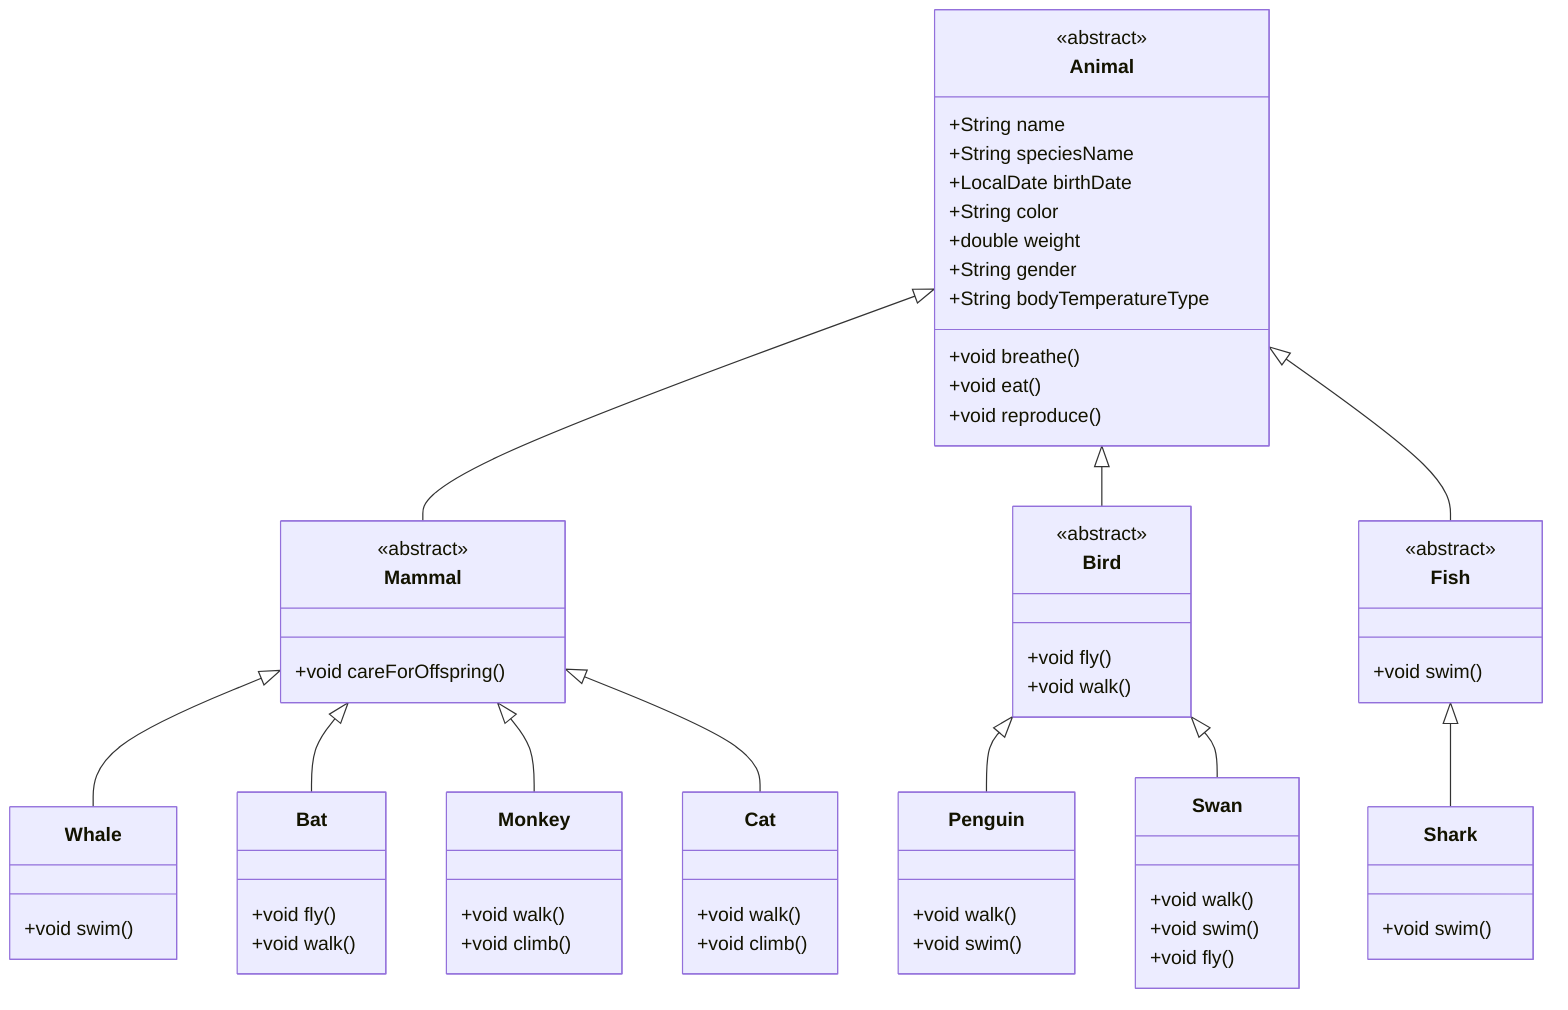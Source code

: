 classDiagram
    class Animal {
        <<abstract>>
        +String name
        +String speciesName
        +LocalDate birthDate
        +String color
        +double weight
        +String gender
        +String bodyTemperatureType
        +void breathe()
        +void eat()
        +void reproduce()
    }

    class Mammal {
        <<abstract>>
        +void careForOffspring()
    }

    class Bird {
        <<abstract>>
        +void fly()
        +void walk()
    }

    class Fish {
        <<abstract>>
        +void swim()
    }

    class Whale {
        +void swim()
    }

    class Bat {
        +void fly()
        +void walk()
    }

    class Monkey {
        +void walk()
        +void climb()
    }

    class Cat {
        +void walk()
        +void climb()
    }

    class Shark {
        +void swim()
    }

    class Penguin {
        +void walk()
        +void swim()
    }

    class Swan {
        +void walk()
        +void swim()
        +void fly()
    }

    Animal <|-- Mammal
    Animal <|-- Bird
    Animal <|-- Fish
    Mammal <|-- Whale
    Mammal <|-- Bat
    Mammal <|-- Monkey
    Mammal <|-- Cat
    Fish <|-- Shark
    Bird <|-- Penguin
    Bird <|-- Swan
